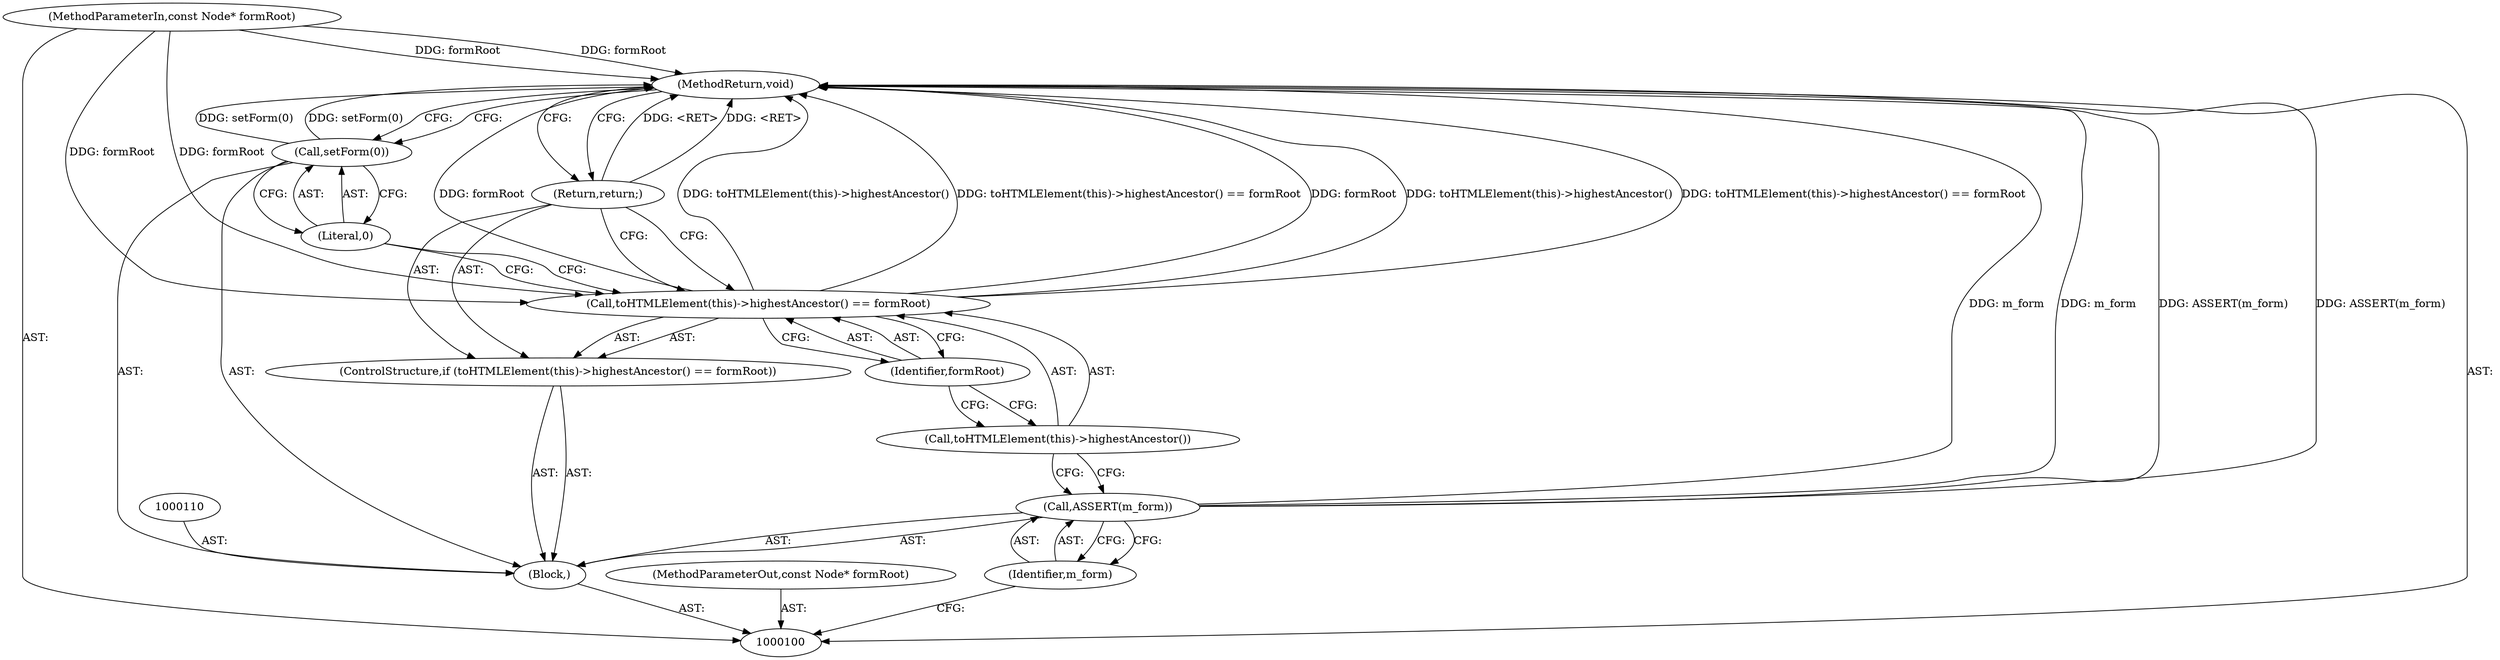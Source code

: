 digraph "0_Chrome_fc343fd48badc0158dc2bb763e9a8b9342f3cb6f" {
"1000113" [label="(MethodReturn,void)"];
"1000101" [label="(MethodParameterIn,const Node* formRoot)"];
"1000136" [label="(MethodParameterOut,const Node* formRoot)"];
"1000102" [label="(Block,)"];
"1000104" [label="(Identifier,m_form)"];
"1000103" [label="(Call,ASSERT(m_form))"];
"1000105" [label="(ControlStructure,if (toHTMLElement(this)->highestAncestor() == formRoot))"];
"1000108" [label="(Identifier,formRoot)"];
"1000106" [label="(Call,toHTMLElement(this)->highestAncestor() == formRoot)"];
"1000107" [label="(Call,toHTMLElement(this)->highestAncestor())"];
"1000109" [label="(Return,return;)"];
"1000112" [label="(Literal,0)"];
"1000111" [label="(Call,setForm(0))"];
"1000113" -> "1000100"  [label="AST: "];
"1000113" -> "1000109"  [label="CFG: "];
"1000113" -> "1000111"  [label="CFG: "];
"1000109" -> "1000113"  [label="DDG: <RET>"];
"1000106" -> "1000113"  [label="DDG: formRoot"];
"1000106" -> "1000113"  [label="DDG: toHTMLElement(this)->highestAncestor()"];
"1000106" -> "1000113"  [label="DDG: toHTMLElement(this)->highestAncestor() == formRoot"];
"1000103" -> "1000113"  [label="DDG: m_form"];
"1000103" -> "1000113"  [label="DDG: ASSERT(m_form)"];
"1000101" -> "1000113"  [label="DDG: formRoot"];
"1000111" -> "1000113"  [label="DDG: setForm(0)"];
"1000101" -> "1000100"  [label="AST: "];
"1000101" -> "1000113"  [label="DDG: formRoot"];
"1000101" -> "1000106"  [label="DDG: formRoot"];
"1000136" -> "1000100"  [label="AST: "];
"1000102" -> "1000100"  [label="AST: "];
"1000103" -> "1000102"  [label="AST: "];
"1000105" -> "1000102"  [label="AST: "];
"1000110" -> "1000102"  [label="AST: "];
"1000111" -> "1000102"  [label="AST: "];
"1000104" -> "1000103"  [label="AST: "];
"1000104" -> "1000100"  [label="CFG: "];
"1000103" -> "1000104"  [label="CFG: "];
"1000103" -> "1000102"  [label="AST: "];
"1000103" -> "1000104"  [label="CFG: "];
"1000104" -> "1000103"  [label="AST: "];
"1000107" -> "1000103"  [label="CFG: "];
"1000103" -> "1000113"  [label="DDG: m_form"];
"1000103" -> "1000113"  [label="DDG: ASSERT(m_form)"];
"1000105" -> "1000102"  [label="AST: "];
"1000106" -> "1000105"  [label="AST: "];
"1000109" -> "1000105"  [label="AST: "];
"1000108" -> "1000106"  [label="AST: "];
"1000108" -> "1000107"  [label="CFG: "];
"1000106" -> "1000108"  [label="CFG: "];
"1000106" -> "1000105"  [label="AST: "];
"1000106" -> "1000108"  [label="CFG: "];
"1000107" -> "1000106"  [label="AST: "];
"1000108" -> "1000106"  [label="AST: "];
"1000109" -> "1000106"  [label="CFG: "];
"1000112" -> "1000106"  [label="CFG: "];
"1000106" -> "1000113"  [label="DDG: formRoot"];
"1000106" -> "1000113"  [label="DDG: toHTMLElement(this)->highestAncestor()"];
"1000106" -> "1000113"  [label="DDG: toHTMLElement(this)->highestAncestor() == formRoot"];
"1000101" -> "1000106"  [label="DDG: formRoot"];
"1000107" -> "1000106"  [label="AST: "];
"1000107" -> "1000103"  [label="CFG: "];
"1000108" -> "1000107"  [label="CFG: "];
"1000109" -> "1000105"  [label="AST: "];
"1000109" -> "1000106"  [label="CFG: "];
"1000113" -> "1000109"  [label="CFG: "];
"1000109" -> "1000113"  [label="DDG: <RET>"];
"1000112" -> "1000111"  [label="AST: "];
"1000112" -> "1000106"  [label="CFG: "];
"1000111" -> "1000112"  [label="CFG: "];
"1000111" -> "1000102"  [label="AST: "];
"1000111" -> "1000112"  [label="CFG: "];
"1000112" -> "1000111"  [label="AST: "];
"1000113" -> "1000111"  [label="CFG: "];
"1000111" -> "1000113"  [label="DDG: setForm(0)"];
}
